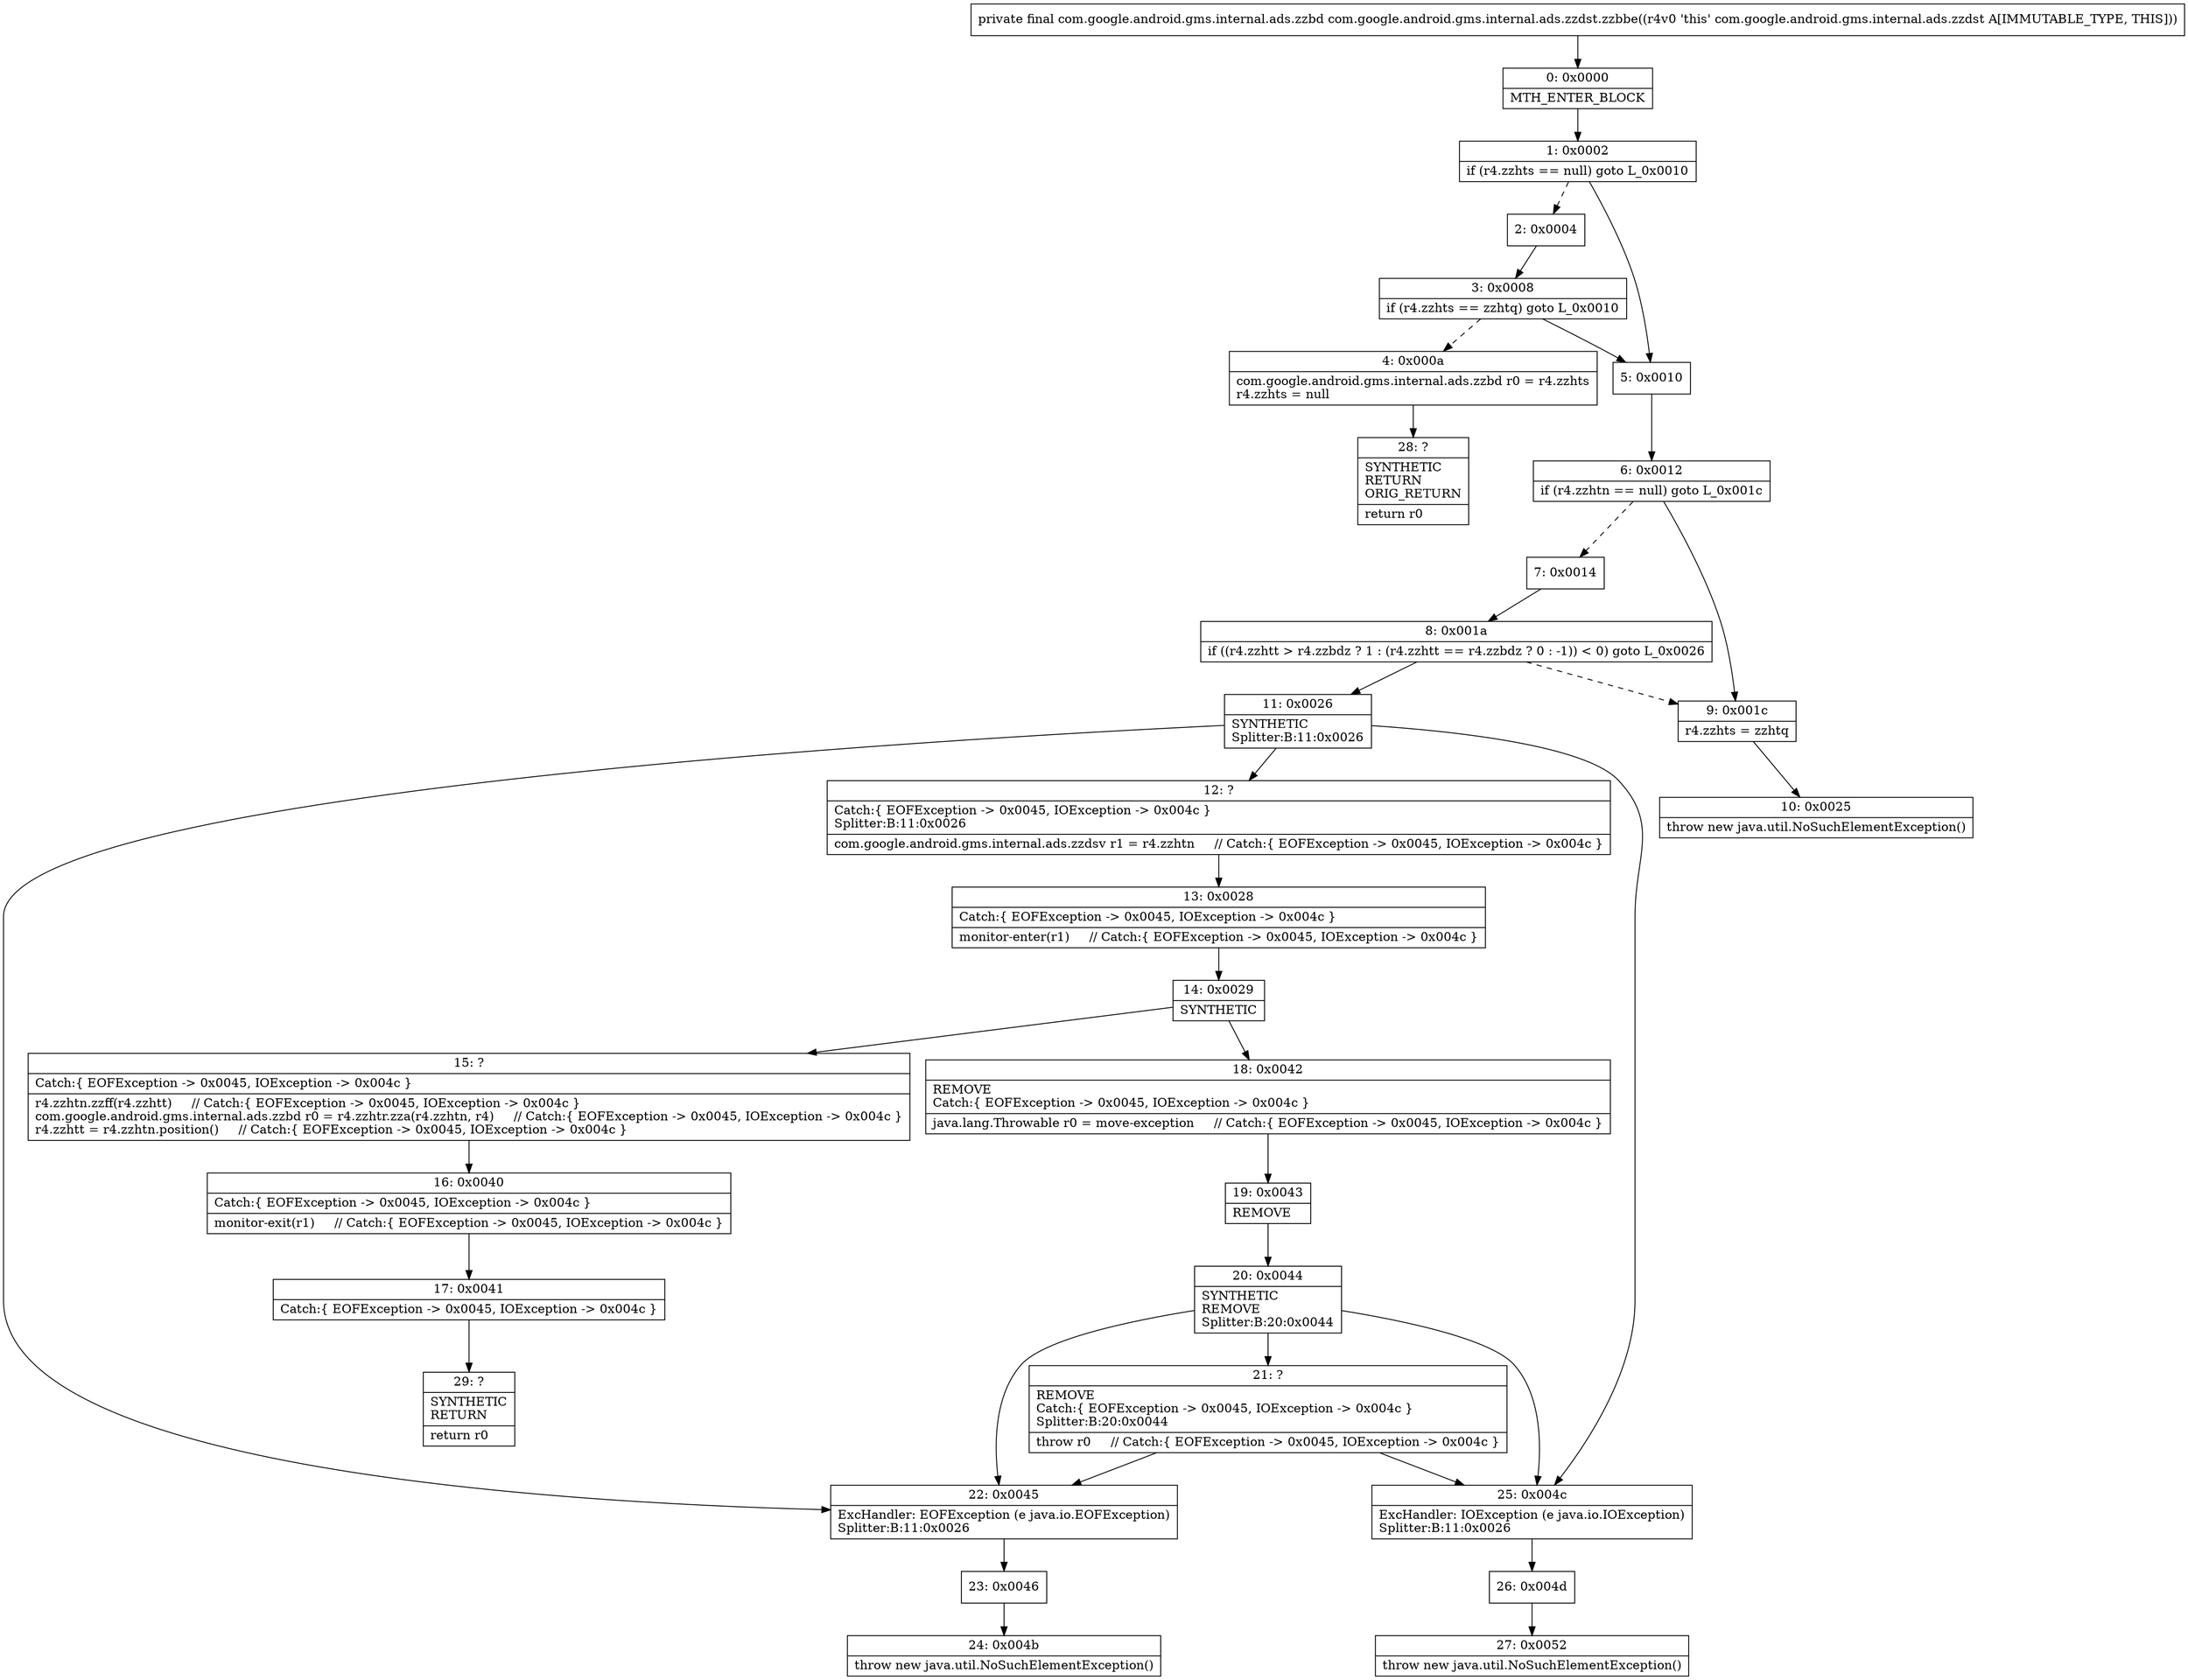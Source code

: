 digraph "CFG forcom.google.android.gms.internal.ads.zzdst.zzbbe()Lcom\/google\/android\/gms\/internal\/ads\/zzbd;" {
Node_0 [shape=record,label="{0\:\ 0x0000|MTH_ENTER_BLOCK\l}"];
Node_1 [shape=record,label="{1\:\ 0x0002|if (r4.zzhts == null) goto L_0x0010\l}"];
Node_2 [shape=record,label="{2\:\ 0x0004}"];
Node_3 [shape=record,label="{3\:\ 0x0008|if (r4.zzhts == zzhtq) goto L_0x0010\l}"];
Node_4 [shape=record,label="{4\:\ 0x000a|com.google.android.gms.internal.ads.zzbd r0 = r4.zzhts\lr4.zzhts = null\l}"];
Node_5 [shape=record,label="{5\:\ 0x0010}"];
Node_6 [shape=record,label="{6\:\ 0x0012|if (r4.zzhtn == null) goto L_0x001c\l}"];
Node_7 [shape=record,label="{7\:\ 0x0014}"];
Node_8 [shape=record,label="{8\:\ 0x001a|if ((r4.zzhtt \> r4.zzbdz ? 1 : (r4.zzhtt == r4.zzbdz ? 0 : \-1)) \< 0) goto L_0x0026\l}"];
Node_9 [shape=record,label="{9\:\ 0x001c|r4.zzhts = zzhtq\l}"];
Node_10 [shape=record,label="{10\:\ 0x0025|throw new java.util.NoSuchElementException()\l}"];
Node_11 [shape=record,label="{11\:\ 0x0026|SYNTHETIC\lSplitter:B:11:0x0026\l}"];
Node_12 [shape=record,label="{12\:\ ?|Catch:\{ EOFException \-\> 0x0045, IOException \-\> 0x004c \}\lSplitter:B:11:0x0026\l|com.google.android.gms.internal.ads.zzdsv r1 = r4.zzhtn     \/\/ Catch:\{ EOFException \-\> 0x0045, IOException \-\> 0x004c \}\l}"];
Node_13 [shape=record,label="{13\:\ 0x0028|Catch:\{ EOFException \-\> 0x0045, IOException \-\> 0x004c \}\l|monitor\-enter(r1)     \/\/ Catch:\{ EOFException \-\> 0x0045, IOException \-\> 0x004c \}\l}"];
Node_14 [shape=record,label="{14\:\ 0x0029|SYNTHETIC\l}"];
Node_15 [shape=record,label="{15\:\ ?|Catch:\{ EOFException \-\> 0x0045, IOException \-\> 0x004c \}\l|r4.zzhtn.zzff(r4.zzhtt)     \/\/ Catch:\{ EOFException \-\> 0x0045, IOException \-\> 0x004c \}\lcom.google.android.gms.internal.ads.zzbd r0 = r4.zzhtr.zza(r4.zzhtn, r4)     \/\/ Catch:\{ EOFException \-\> 0x0045, IOException \-\> 0x004c \}\lr4.zzhtt = r4.zzhtn.position()     \/\/ Catch:\{ EOFException \-\> 0x0045, IOException \-\> 0x004c \}\l}"];
Node_16 [shape=record,label="{16\:\ 0x0040|Catch:\{ EOFException \-\> 0x0045, IOException \-\> 0x004c \}\l|monitor\-exit(r1)     \/\/ Catch:\{ EOFException \-\> 0x0045, IOException \-\> 0x004c \}\l}"];
Node_17 [shape=record,label="{17\:\ 0x0041|Catch:\{ EOFException \-\> 0x0045, IOException \-\> 0x004c \}\l}"];
Node_18 [shape=record,label="{18\:\ 0x0042|REMOVE\lCatch:\{ EOFException \-\> 0x0045, IOException \-\> 0x004c \}\l|java.lang.Throwable r0 = move\-exception     \/\/ Catch:\{ EOFException \-\> 0x0045, IOException \-\> 0x004c \}\l}"];
Node_19 [shape=record,label="{19\:\ 0x0043|REMOVE\l}"];
Node_20 [shape=record,label="{20\:\ 0x0044|SYNTHETIC\lREMOVE\lSplitter:B:20:0x0044\l}"];
Node_21 [shape=record,label="{21\:\ ?|REMOVE\lCatch:\{ EOFException \-\> 0x0045, IOException \-\> 0x004c \}\lSplitter:B:20:0x0044\l|throw r0     \/\/ Catch:\{ EOFException \-\> 0x0045, IOException \-\> 0x004c \}\l}"];
Node_22 [shape=record,label="{22\:\ 0x0045|ExcHandler: EOFException (e java.io.EOFException)\lSplitter:B:11:0x0026\l}"];
Node_23 [shape=record,label="{23\:\ 0x0046}"];
Node_24 [shape=record,label="{24\:\ 0x004b|throw new java.util.NoSuchElementException()\l}"];
Node_25 [shape=record,label="{25\:\ 0x004c|ExcHandler: IOException (e java.io.IOException)\lSplitter:B:11:0x0026\l}"];
Node_26 [shape=record,label="{26\:\ 0x004d}"];
Node_27 [shape=record,label="{27\:\ 0x0052|throw new java.util.NoSuchElementException()\l}"];
Node_28 [shape=record,label="{28\:\ ?|SYNTHETIC\lRETURN\lORIG_RETURN\l|return r0\l}"];
Node_29 [shape=record,label="{29\:\ ?|SYNTHETIC\lRETURN\l|return r0\l}"];
MethodNode[shape=record,label="{private final com.google.android.gms.internal.ads.zzbd com.google.android.gms.internal.ads.zzdst.zzbbe((r4v0 'this' com.google.android.gms.internal.ads.zzdst A[IMMUTABLE_TYPE, THIS])) }"];
MethodNode -> Node_0;
Node_0 -> Node_1;
Node_1 -> Node_2[style=dashed];
Node_1 -> Node_5;
Node_2 -> Node_3;
Node_3 -> Node_4[style=dashed];
Node_3 -> Node_5;
Node_4 -> Node_28;
Node_5 -> Node_6;
Node_6 -> Node_7[style=dashed];
Node_6 -> Node_9;
Node_7 -> Node_8;
Node_8 -> Node_9[style=dashed];
Node_8 -> Node_11;
Node_9 -> Node_10;
Node_11 -> Node_12;
Node_11 -> Node_22;
Node_11 -> Node_25;
Node_12 -> Node_13;
Node_13 -> Node_14;
Node_14 -> Node_15;
Node_14 -> Node_18;
Node_15 -> Node_16;
Node_16 -> Node_17;
Node_17 -> Node_29;
Node_18 -> Node_19;
Node_19 -> Node_20;
Node_20 -> Node_21;
Node_20 -> Node_22;
Node_20 -> Node_25;
Node_21 -> Node_22;
Node_21 -> Node_25;
Node_22 -> Node_23;
Node_23 -> Node_24;
Node_25 -> Node_26;
Node_26 -> Node_27;
}

